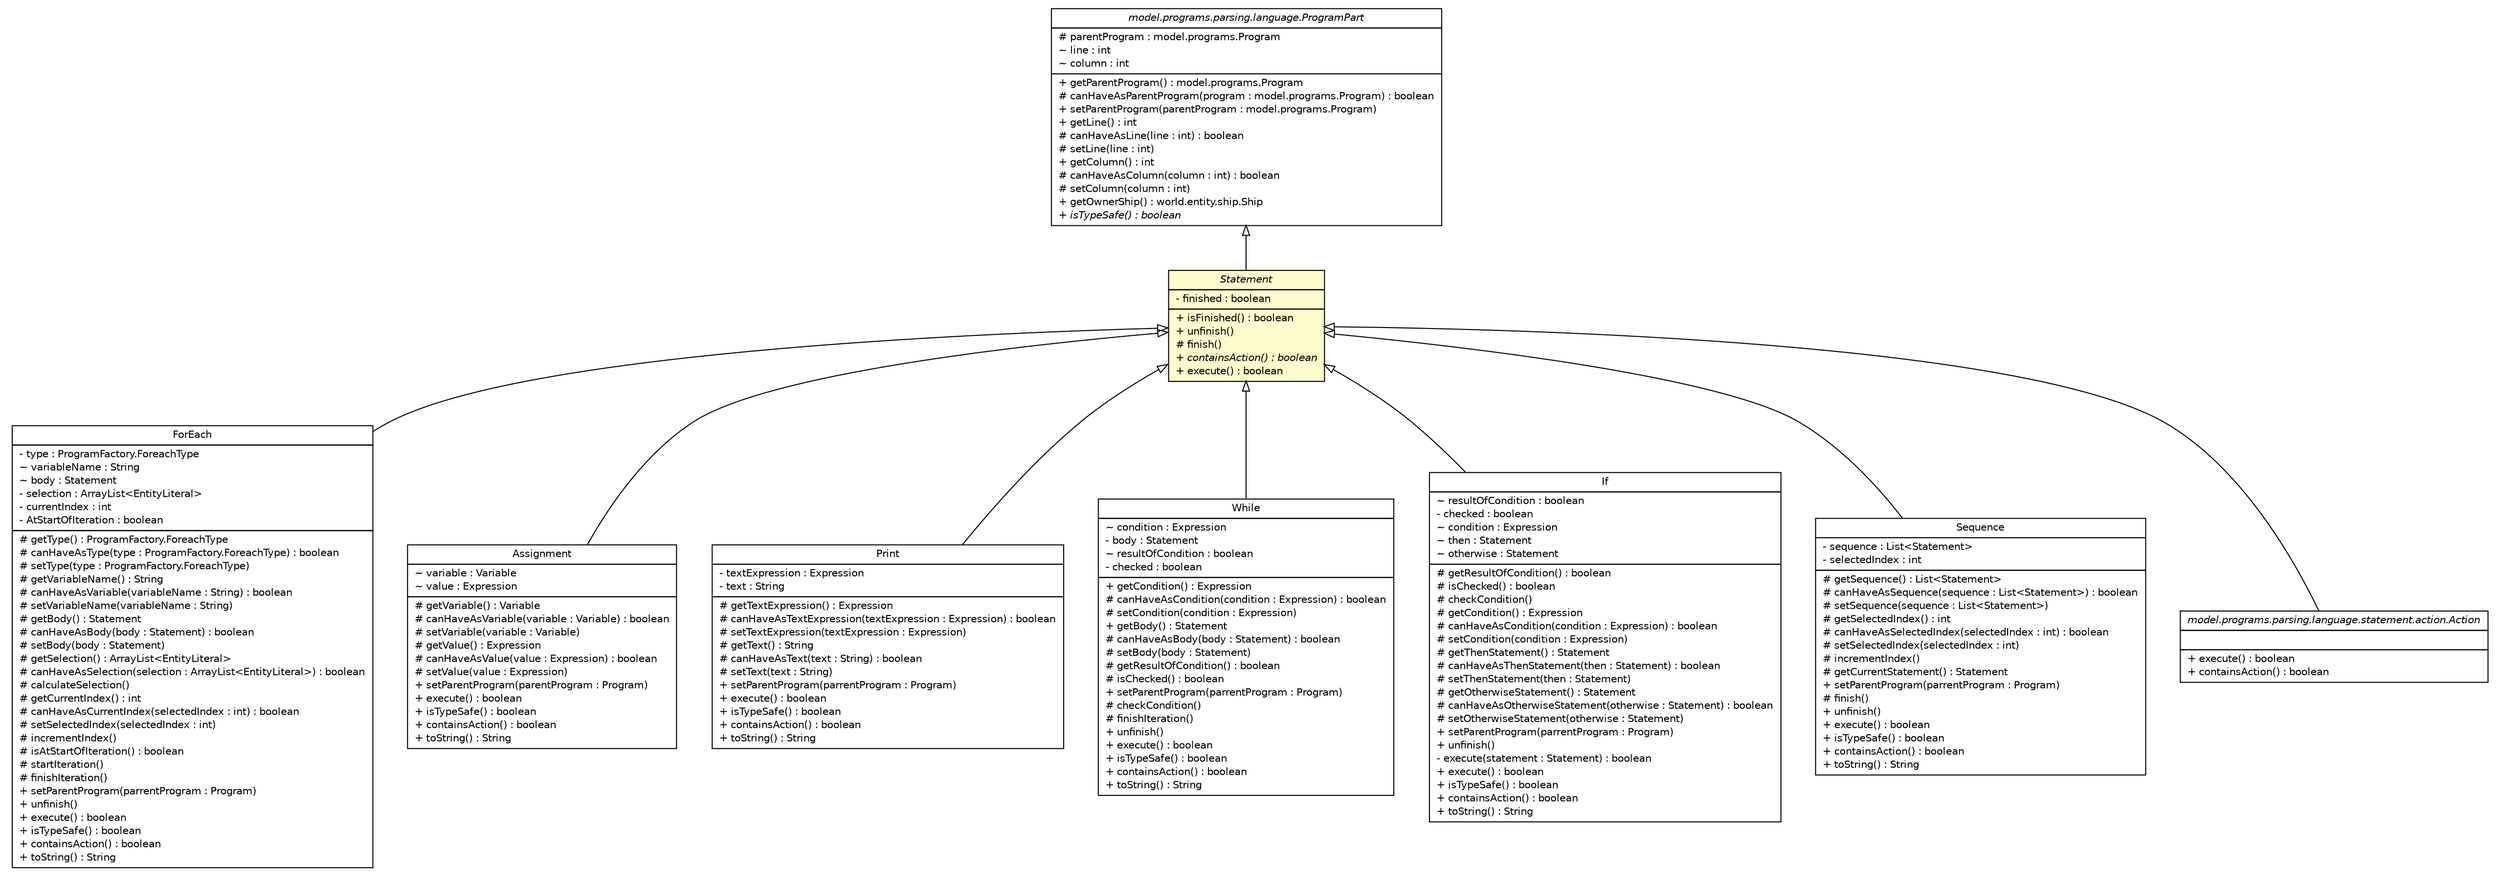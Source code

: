 #!/usr/local/bin/dot
#
# Class diagram 
# Generated by UMLGraph version R5_6 (http://www.umlgraph.org/)
#

digraph G {
	edge [fontname="Helvetica",fontsize=10,labelfontname="Helvetica",labelfontsize=10];
	node [fontname="Helvetica",fontsize=10,shape=plaintext];
	nodesep=0.25;
	ranksep=0.5;
	// model.programs.parsing.language.ProgramPart
	c16090 [label=<<table title="model.programs.parsing.language.ProgramPart" border="0" cellborder="1" cellspacing="0" cellpadding="2" port="p" href="../ProgramPart.html">
		<tr><td><table border="0" cellspacing="0" cellpadding="1">
<tr><td align="center" balign="center"><font face="Helvetica-Oblique"> model.programs.parsing.language.ProgramPart </font></td></tr>
		</table></td></tr>
		<tr><td><table border="0" cellspacing="0" cellpadding="1">
<tr><td align="left" balign="left"> # parentProgram : model.programs.Program </td></tr>
<tr><td align="left" balign="left"> ~ line : int </td></tr>
<tr><td align="left" balign="left"> ~ column : int </td></tr>
		</table></td></tr>
		<tr><td><table border="0" cellspacing="0" cellpadding="1">
<tr><td align="left" balign="left"> + getParentProgram() : model.programs.Program </td></tr>
<tr><td align="left" balign="left"> # canHaveAsParentProgram(program : model.programs.Program) : boolean </td></tr>
<tr><td align="left" balign="left"> + setParentProgram(parentProgram : model.programs.Program) </td></tr>
<tr><td align="left" balign="left"> + getLine() : int </td></tr>
<tr><td align="left" balign="left"> # canHaveAsLine(line : int) : boolean </td></tr>
<tr><td align="left" balign="left"> # setLine(line : int) </td></tr>
<tr><td align="left" balign="left"> + getColumn() : int </td></tr>
<tr><td align="left" balign="left"> # canHaveAsColumn(column : int) : boolean </td></tr>
<tr><td align="left" balign="left"> # setColumn(column : int) </td></tr>
<tr><td align="left" balign="left"> + getOwnerShip() : world.entity.ship.Ship </td></tr>
<tr><td align="left" balign="left"><font face="Helvetica-Oblique" point-size="10.0"> + isTypeSafe() : boolean </font></td></tr>
		</table></td></tr>
		</table>>, URL="../ProgramPart.html", fontname="Helvetica", fontcolor="black", fontsize=10.0];
	// model.programs.parsing.language.statement.Statement
	c16132 [label=<<table title="model.programs.parsing.language.statement.Statement" border="0" cellborder="1" cellspacing="0" cellpadding="2" port="p" bgcolor="lemonChiffon" href="./Statement.html">
		<tr><td><table border="0" cellspacing="0" cellpadding="1">
<tr><td align="center" balign="center"><font face="Helvetica-Oblique"> Statement </font></td></tr>
		</table></td></tr>
		<tr><td><table border="0" cellspacing="0" cellpadding="1">
<tr><td align="left" balign="left"> - finished : boolean </td></tr>
		</table></td></tr>
		<tr><td><table border="0" cellspacing="0" cellpadding="1">
<tr><td align="left" balign="left"> + isFinished() : boolean </td></tr>
<tr><td align="left" balign="left"> + unfinish() </td></tr>
<tr><td align="left" balign="left"> # finish() </td></tr>
<tr><td align="left" balign="left"><font face="Helvetica-Oblique" point-size="10.0"> + containsAction() : boolean </font></td></tr>
<tr><td align="left" balign="left"> + execute() : boolean </td></tr>
		</table></td></tr>
		</table>>, URL="./Statement.html", fontname="Helvetica", fontcolor="black", fontsize=10.0];
	// model.programs.parsing.language.statement.ForEach
	c16133 [label=<<table title="model.programs.parsing.language.statement.ForEach" border="0" cellborder="1" cellspacing="0" cellpadding="2" port="p" href="./ForEach.html">
		<tr><td><table border="0" cellspacing="0" cellpadding="1">
<tr><td align="center" balign="center"> ForEach </td></tr>
		</table></td></tr>
		<tr><td><table border="0" cellspacing="0" cellpadding="1">
<tr><td align="left" balign="left"> - type : ProgramFactory.ForeachType </td></tr>
<tr><td align="left" balign="left"> ~ variableName : String </td></tr>
<tr><td align="left" balign="left"> ~ body : Statement </td></tr>
<tr><td align="left" balign="left"> - selection : ArrayList&lt;EntityLiteral&gt; </td></tr>
<tr><td align="left" balign="left"> - currentIndex : int </td></tr>
<tr><td align="left" balign="left"> - AtStartOfIteration : boolean </td></tr>
		</table></td></tr>
		<tr><td><table border="0" cellspacing="0" cellpadding="1">
<tr><td align="left" balign="left"> # getType() : ProgramFactory.ForeachType </td></tr>
<tr><td align="left" balign="left"> # canHaveAsType(type : ProgramFactory.ForeachType) : boolean </td></tr>
<tr><td align="left" balign="left"> # setType(type : ProgramFactory.ForeachType) </td></tr>
<tr><td align="left" balign="left"> # getVariableName() : String </td></tr>
<tr><td align="left" balign="left"> # canHaveAsVariable(variableName : String) : boolean </td></tr>
<tr><td align="left" balign="left"> # setVariableName(variableName : String) </td></tr>
<tr><td align="left" balign="left"> # getBody() : Statement </td></tr>
<tr><td align="left" balign="left"> # canHaveAsBody(body : Statement) : boolean </td></tr>
<tr><td align="left" balign="left"> # setBody(body : Statement) </td></tr>
<tr><td align="left" balign="left"> # getSelection() : ArrayList&lt;EntityLiteral&gt; </td></tr>
<tr><td align="left" balign="left"> # canHaveAsSelection(selection : ArrayList&lt;EntityLiteral&gt;) : boolean </td></tr>
<tr><td align="left" balign="left"> # calculateSelection() </td></tr>
<tr><td align="left" balign="left"> # getCurrentIndex() : int </td></tr>
<tr><td align="left" balign="left"> # canHaveAsCurrentIndex(selectedIndex : int) : boolean </td></tr>
<tr><td align="left" balign="left"> # setSelectedIndex(selectedIndex : int) </td></tr>
<tr><td align="left" balign="left"> # incrementIndex() </td></tr>
<tr><td align="left" balign="left"> # isAtStartOfIteration() : boolean </td></tr>
<tr><td align="left" balign="left"> # startIteration() </td></tr>
<tr><td align="left" balign="left"> # finishIteration() </td></tr>
<tr><td align="left" balign="left"> + setParentProgram(parrentProgram : Program) </td></tr>
<tr><td align="left" balign="left"> + unfinish() </td></tr>
<tr><td align="left" balign="left"> + execute() : boolean </td></tr>
<tr><td align="left" balign="left"> + isTypeSafe() : boolean </td></tr>
<tr><td align="left" balign="left"> + containsAction() : boolean </td></tr>
<tr><td align="left" balign="left"> + toString() : String </td></tr>
		</table></td></tr>
		</table>>, URL="./ForEach.html", fontname="Helvetica", fontcolor="black", fontsize=10.0];
	// model.programs.parsing.language.statement.Assignment
	c16134 [label=<<table title="model.programs.parsing.language.statement.Assignment" border="0" cellborder="1" cellspacing="0" cellpadding="2" port="p" href="./Assignment.html">
		<tr><td><table border="0" cellspacing="0" cellpadding="1">
<tr><td align="center" balign="center"> Assignment </td></tr>
		</table></td></tr>
		<tr><td><table border="0" cellspacing="0" cellpadding="1">
<tr><td align="left" balign="left"> ~ variable : Variable </td></tr>
<tr><td align="left" balign="left"> ~ value : Expression </td></tr>
		</table></td></tr>
		<tr><td><table border="0" cellspacing="0" cellpadding="1">
<tr><td align="left" balign="left"> # getVariable() : Variable </td></tr>
<tr><td align="left" balign="left"> # canHaveAsVariable(variable : Variable) : boolean </td></tr>
<tr><td align="left" balign="left"> # setVariable(variable : Variable) </td></tr>
<tr><td align="left" balign="left"> # getValue() : Expression </td></tr>
<tr><td align="left" balign="left"> # canHaveAsValue(value : Expression) : boolean </td></tr>
<tr><td align="left" balign="left"> # setValue(value : Expression) </td></tr>
<tr><td align="left" balign="left"> + setParentProgram(parentProgram : Program) </td></tr>
<tr><td align="left" balign="left"> + execute() : boolean </td></tr>
<tr><td align="left" balign="left"> + isTypeSafe() : boolean </td></tr>
<tr><td align="left" balign="left"> + containsAction() : boolean </td></tr>
<tr><td align="left" balign="left"> + toString() : String </td></tr>
		</table></td></tr>
		</table>>, URL="./Assignment.html", fontname="Helvetica", fontcolor="black", fontsize=10.0];
	// model.programs.parsing.language.statement.Print
	c16135 [label=<<table title="model.programs.parsing.language.statement.Print" border="0" cellborder="1" cellspacing="0" cellpadding="2" port="p" href="./Print.html">
		<tr><td><table border="0" cellspacing="0" cellpadding="1">
<tr><td align="center" balign="center"> Print </td></tr>
		</table></td></tr>
		<tr><td><table border="0" cellspacing="0" cellpadding="1">
<tr><td align="left" balign="left"> - textExpression : Expression </td></tr>
<tr><td align="left" balign="left"> - text : String </td></tr>
		</table></td></tr>
		<tr><td><table border="0" cellspacing="0" cellpadding="1">
<tr><td align="left" balign="left"> # getTextExpression() : Expression </td></tr>
<tr><td align="left" balign="left"> # canHaveAsTextExpression(textExpression : Expression) : boolean </td></tr>
<tr><td align="left" balign="left"> # setTextExpression(textExpression : Expression) </td></tr>
<tr><td align="left" balign="left"> # getText() : String </td></tr>
<tr><td align="left" balign="left"> # canHaveAsText(text : String) : boolean </td></tr>
<tr><td align="left" balign="left"> # setText(text : String) </td></tr>
<tr><td align="left" balign="left"> + setParentProgram(parrentProgram : Program) </td></tr>
<tr><td align="left" balign="left"> + execute() : boolean </td></tr>
<tr><td align="left" balign="left"> + isTypeSafe() : boolean </td></tr>
<tr><td align="left" balign="left"> + containsAction() : boolean </td></tr>
<tr><td align="left" balign="left"> + toString() : String </td></tr>
		</table></td></tr>
		</table>>, URL="./Print.html", fontname="Helvetica", fontcolor="black", fontsize=10.0];
	// model.programs.parsing.language.statement.While
	c16136 [label=<<table title="model.programs.parsing.language.statement.While" border="0" cellborder="1" cellspacing="0" cellpadding="2" port="p" href="./While.html">
		<tr><td><table border="0" cellspacing="0" cellpadding="1">
<tr><td align="center" balign="center"> While </td></tr>
		</table></td></tr>
		<tr><td><table border="0" cellspacing="0" cellpadding="1">
<tr><td align="left" balign="left"> ~ condition : Expression </td></tr>
<tr><td align="left" balign="left"> - body : Statement </td></tr>
<tr><td align="left" balign="left"> ~ resultOfCondition : boolean </td></tr>
<tr><td align="left" balign="left"> - checked : boolean </td></tr>
		</table></td></tr>
		<tr><td><table border="0" cellspacing="0" cellpadding="1">
<tr><td align="left" balign="left"> + getCondition() : Expression </td></tr>
<tr><td align="left" balign="left"> # canHaveAsCondition(condition : Expression) : boolean </td></tr>
<tr><td align="left" balign="left"> # setCondition(condition : Expression) </td></tr>
<tr><td align="left" balign="left"> + getBody() : Statement </td></tr>
<tr><td align="left" balign="left"> # canHaveAsBody(body : Statement) : boolean </td></tr>
<tr><td align="left" balign="left"> # setBody(body : Statement) </td></tr>
<tr><td align="left" balign="left"> # getResultOfCondition() : boolean </td></tr>
<tr><td align="left" balign="left"> # isChecked() : boolean </td></tr>
<tr><td align="left" balign="left"> + setParentProgram(parrentProgram : Program) </td></tr>
<tr><td align="left" balign="left"> # checkCondition() </td></tr>
<tr><td align="left" balign="left"> # finishIteration() </td></tr>
<tr><td align="left" balign="left"> + unfinish() </td></tr>
<tr><td align="left" balign="left"> + execute() : boolean </td></tr>
<tr><td align="left" balign="left"> + isTypeSafe() : boolean </td></tr>
<tr><td align="left" balign="left"> + containsAction() : boolean </td></tr>
<tr><td align="left" balign="left"> + toString() : String </td></tr>
		</table></td></tr>
		</table>>, URL="./While.html", fontname="Helvetica", fontcolor="black", fontsize=10.0];
	// model.programs.parsing.language.statement.If
	c16137 [label=<<table title="model.programs.parsing.language.statement.If" border="0" cellborder="1" cellspacing="0" cellpadding="2" port="p" href="./If.html">
		<tr><td><table border="0" cellspacing="0" cellpadding="1">
<tr><td align="center" balign="center"> If </td></tr>
		</table></td></tr>
		<tr><td><table border="0" cellspacing="0" cellpadding="1">
<tr><td align="left" balign="left"> ~ resultOfCondition : boolean </td></tr>
<tr><td align="left" balign="left"> - checked : boolean </td></tr>
<tr><td align="left" balign="left"> ~ condition : Expression </td></tr>
<tr><td align="left" balign="left"> ~ then : Statement </td></tr>
<tr><td align="left" balign="left"> ~ otherwise : Statement </td></tr>
		</table></td></tr>
		<tr><td><table border="0" cellspacing="0" cellpadding="1">
<tr><td align="left" balign="left"> # getResultOfCondition() : boolean </td></tr>
<tr><td align="left" balign="left"> # isChecked() : boolean </td></tr>
<tr><td align="left" balign="left"> # checkCondition() </td></tr>
<tr><td align="left" balign="left"> # getCondition() : Expression </td></tr>
<tr><td align="left" balign="left"> # canHaveAsCondition(condition : Expression) : boolean </td></tr>
<tr><td align="left" balign="left"> # setCondition(condition : Expression) </td></tr>
<tr><td align="left" balign="left"> # getThenStatement() : Statement </td></tr>
<tr><td align="left" balign="left"> # canHaveAsThenStatement(then : Statement) : boolean </td></tr>
<tr><td align="left" balign="left"> # setThenStatement(then : Statement) </td></tr>
<tr><td align="left" balign="left"> # getOtherwiseStatement() : Statement </td></tr>
<tr><td align="left" balign="left"> # canHaveAsOtherwiseStatement(otherwise : Statement) : boolean </td></tr>
<tr><td align="left" balign="left"> # setOtherwiseStatement(otherwise : Statement) </td></tr>
<tr><td align="left" balign="left"> + setParentProgram(parrentProgram : Program) </td></tr>
<tr><td align="left" balign="left"> + unfinish() </td></tr>
<tr><td align="left" balign="left"> - execute(statement : Statement) : boolean </td></tr>
<tr><td align="left" balign="left"> + execute() : boolean </td></tr>
<tr><td align="left" balign="left"> + isTypeSafe() : boolean </td></tr>
<tr><td align="left" balign="left"> + containsAction() : boolean </td></tr>
<tr><td align="left" balign="left"> + toString() : String </td></tr>
		</table></td></tr>
		</table>>, URL="./If.html", fontname="Helvetica", fontcolor="black", fontsize=10.0];
	// model.programs.parsing.language.statement.Sequence
	c16138 [label=<<table title="model.programs.parsing.language.statement.Sequence" border="0" cellborder="1" cellspacing="0" cellpadding="2" port="p" href="./Sequence.html">
		<tr><td><table border="0" cellspacing="0" cellpadding="1">
<tr><td align="center" balign="center"> Sequence </td></tr>
		</table></td></tr>
		<tr><td><table border="0" cellspacing="0" cellpadding="1">
<tr><td align="left" balign="left"> - sequence : List&lt;Statement&gt; </td></tr>
<tr><td align="left" balign="left"> - selectedIndex : int </td></tr>
		</table></td></tr>
		<tr><td><table border="0" cellspacing="0" cellpadding="1">
<tr><td align="left" balign="left"> # getSequence() : List&lt;Statement&gt; </td></tr>
<tr><td align="left" balign="left"> # canHaveAsSequence(sequence : List&lt;Statement&gt;) : boolean </td></tr>
<tr><td align="left" balign="left"> # setSequence(sequence : List&lt;Statement&gt;) </td></tr>
<tr><td align="left" balign="left"> # getSelectedIndex() : int </td></tr>
<tr><td align="left" balign="left"> # canHaveAsSelectedIndex(selectedIndex : int) : boolean </td></tr>
<tr><td align="left" balign="left"> # setSelectedIndex(selectedIndex : int) </td></tr>
<tr><td align="left" balign="left"> # incrementIndex() </td></tr>
<tr><td align="left" balign="left"> # getCurrentStatement() : Statement </td></tr>
<tr><td align="left" balign="left"> + setParentProgram(parrentProgram : Program) </td></tr>
<tr><td align="left" balign="left"> # finish() </td></tr>
<tr><td align="left" balign="left"> + unfinish() </td></tr>
<tr><td align="left" balign="left"> + execute() : boolean </td></tr>
<tr><td align="left" balign="left"> + isTypeSafe() : boolean </td></tr>
<tr><td align="left" balign="left"> + containsAction() : boolean </td></tr>
<tr><td align="left" balign="left"> + toString() : String </td></tr>
		</table></td></tr>
		</table>>, URL="./Sequence.html", fontname="Helvetica", fontcolor="black", fontsize=10.0];
	// model.programs.parsing.language.statement.action.Action
	c16139 [label=<<table title="model.programs.parsing.language.statement.action.Action" border="0" cellborder="1" cellspacing="0" cellpadding="2" port="p" href="./action/Action.html">
		<tr><td><table border="0" cellspacing="0" cellpadding="1">
<tr><td align="center" balign="center"><font face="Helvetica-Oblique"> model.programs.parsing.language.statement.action.Action </font></td></tr>
		</table></td></tr>
		<tr><td><table border="0" cellspacing="0" cellpadding="1">
<tr><td align="left" balign="left">  </td></tr>
		</table></td></tr>
		<tr><td><table border="0" cellspacing="0" cellpadding="1">
<tr><td align="left" balign="left"> + execute() : boolean </td></tr>
<tr><td align="left" balign="left"> + containsAction() : boolean </td></tr>
		</table></td></tr>
		</table>>, URL="./action/Action.html", fontname="Helvetica", fontcolor="black", fontsize=10.0];
	//model.programs.parsing.language.statement.Statement extends model.programs.parsing.language.ProgramPart
	c16090:p -> c16132:p [dir=back,arrowtail=empty];
	//model.programs.parsing.language.statement.ForEach extends model.programs.parsing.language.statement.Statement
	c16132:p -> c16133:p [dir=back,arrowtail=empty];
	//model.programs.parsing.language.statement.Assignment extends model.programs.parsing.language.statement.Statement
	c16132:p -> c16134:p [dir=back,arrowtail=empty];
	//model.programs.parsing.language.statement.Print extends model.programs.parsing.language.statement.Statement
	c16132:p -> c16135:p [dir=back,arrowtail=empty];
	//model.programs.parsing.language.statement.While extends model.programs.parsing.language.statement.Statement
	c16132:p -> c16136:p [dir=back,arrowtail=empty];
	//model.programs.parsing.language.statement.If extends model.programs.parsing.language.statement.Statement
	c16132:p -> c16137:p [dir=back,arrowtail=empty];
	//model.programs.parsing.language.statement.Sequence extends model.programs.parsing.language.statement.Statement
	c16132:p -> c16138:p [dir=back,arrowtail=empty];
	//model.programs.parsing.language.statement.action.Action extends model.programs.parsing.language.statement.Statement
	c16132:p -> c16139:p [dir=back,arrowtail=empty];
}

